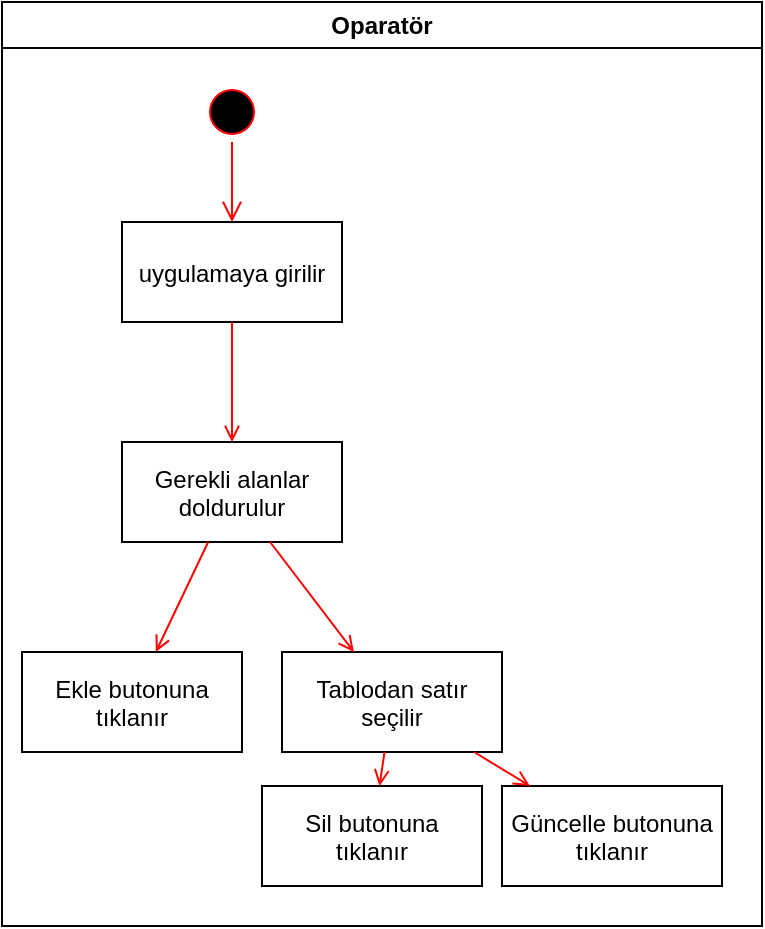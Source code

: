 <mxfile version="21.2.9" type="device">
  <diagram name="Page-1" id="e7e014a7-5840-1c2e-5031-d8a46d1fe8dd">
    <mxGraphModel dx="1434" dy="764" grid="1" gridSize="10" guides="1" tooltips="1" connect="1" arrows="1" fold="1" page="1" pageScale="1" pageWidth="1169" pageHeight="826" background="none" math="0" shadow="0">
      <root>
        <mxCell id="0" />
        <mxCell id="1" parent="0" />
        <mxCell id="2" value="Oparatör" style="swimlane;whiteSpace=wrap;startSize=23;" parent="1" vertex="1">
          <mxGeometry x="150" y="128" width="380" height="462" as="geometry" />
        </mxCell>
        <mxCell id="5" value="" style="ellipse;shape=startState;fillColor=#000000;strokeColor=#ff0000;" parent="2" vertex="1">
          <mxGeometry x="100" y="40" width="30" height="30" as="geometry" />
        </mxCell>
        <mxCell id="6" value="" style="edgeStyle=elbowEdgeStyle;elbow=horizontal;verticalAlign=bottom;endArrow=open;endSize=8;strokeColor=#FF0000;endFill=1;rounded=0" parent="2" source="5" target="7" edge="1">
          <mxGeometry x="100" y="40" as="geometry">
            <mxPoint x="115" y="110" as="targetPoint" />
          </mxGeometry>
        </mxCell>
        <mxCell id="7" value="uygulamaya girilir" style="" parent="2" vertex="1">
          <mxGeometry x="60" y="110" width="110" height="50" as="geometry" />
        </mxCell>
        <mxCell id="8" value="Gerekli alanlar &#xa;doldurulur" style="" parent="2" vertex="1">
          <mxGeometry x="60" y="220" width="110" height="50" as="geometry" />
        </mxCell>
        <mxCell id="9" value="" style="endArrow=open;strokeColor=#FF0000;endFill=1;rounded=0" parent="2" source="7" target="8" edge="1">
          <mxGeometry relative="1" as="geometry" />
        </mxCell>
        <mxCell id="10" value="Ekle butonuna&#xa;tıklanır" style="" parent="2" vertex="1">
          <mxGeometry x="10" y="325" width="110" height="50" as="geometry" />
        </mxCell>
        <mxCell id="11" value="" style="endArrow=open;strokeColor=#FF0000;endFill=1;rounded=0" parent="2" source="8" target="10" edge="1">
          <mxGeometry relative="1" as="geometry" />
        </mxCell>
        <mxCell id="D7QbgRx01ewrf_79IDL--41" value="Sil butonuna&#xa;tıklanır" style="" vertex="1" parent="2">
          <mxGeometry x="130" y="392" width="110" height="50" as="geometry" />
        </mxCell>
        <mxCell id="D7QbgRx01ewrf_79IDL--42" value="Güncelle butonuna&#xa;tıklanır" style="" vertex="1" parent="2">
          <mxGeometry x="250" y="392" width="110" height="50" as="geometry" />
        </mxCell>
        <mxCell id="D7QbgRx01ewrf_79IDL--45" value="Tablodan satır&#xa;seçilir" style="" vertex="1" parent="2">
          <mxGeometry x="140" y="325" width="110" height="50" as="geometry" />
        </mxCell>
        <mxCell id="D7QbgRx01ewrf_79IDL--46" value="" style="endArrow=open;strokeColor=#FF0000;endFill=1;rounded=0" edge="1" parent="2" source="8" target="D7QbgRx01ewrf_79IDL--45">
          <mxGeometry relative="1" as="geometry">
            <mxPoint x="113" y="280" as="sourcePoint" />
            <mxPoint x="87" y="335" as="targetPoint" />
          </mxGeometry>
        </mxCell>
        <mxCell id="D7QbgRx01ewrf_79IDL--47" value="" style="endArrow=open;strokeColor=#FF0000;endFill=1;rounded=0" edge="1" parent="2" source="D7QbgRx01ewrf_79IDL--45" target="D7QbgRx01ewrf_79IDL--41">
          <mxGeometry relative="1" as="geometry">
            <mxPoint x="123" y="290" as="sourcePoint" />
            <mxPoint x="97" y="345" as="targetPoint" />
          </mxGeometry>
        </mxCell>
        <mxCell id="D7QbgRx01ewrf_79IDL--48" value="" style="endArrow=open;strokeColor=#FF0000;endFill=1;rounded=0" edge="1" parent="2" source="D7QbgRx01ewrf_79IDL--45" target="D7QbgRx01ewrf_79IDL--42">
          <mxGeometry relative="1" as="geometry">
            <mxPoint x="201" y="385" as="sourcePoint" />
            <mxPoint x="199" y="402" as="targetPoint" />
          </mxGeometry>
        </mxCell>
      </root>
    </mxGraphModel>
  </diagram>
</mxfile>

